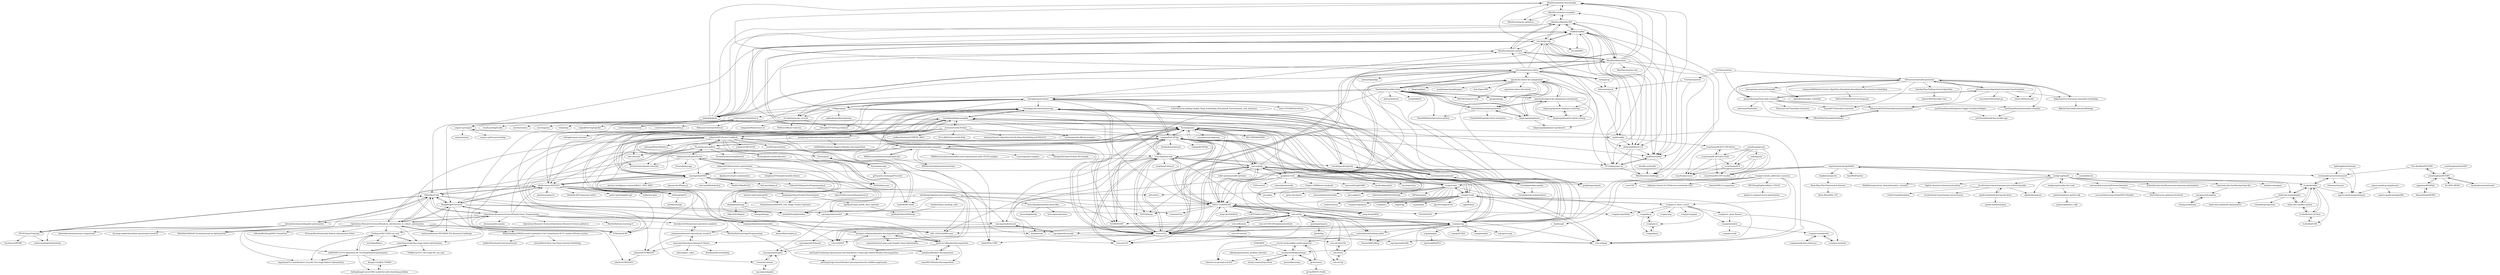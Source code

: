 digraph G {
"MiniZinc/minizinc-benchmarks" -> "geoffchu/chuffed"
"MiniZinc/minizinc-benchmarks" -> "MiniZinc/minizinc.github.io"
"MiniZinc/minizinc-benchmarks" -> "MiniZinc/minizinc-examples"
"MiniZinc/minizinc-benchmarks" -> "ehebrard/Mistral-2.0"
"Gurobi/modeling-examples" -> "Gurobi/gurobi-machinelearning"
"Gurobi/modeling-examples" -> "Gurobi/gurobi-logtools"
"Gurobi/modeling-examples" -> "Gurobi/gurobi-optimods"
"Gurobi/modeling-examples" -> "wurmen/Gurobi-Python"
"Gurobi/modeling-examples" -> "Gurobi/gurobipy-pandas"
"Gurobi/modeling-examples" -> "N-Wouda/ALNS" ["e"=1]
"Gurobi/modeling-examples" -> "Pyomo/pyomo"
"Gurobi/modeling-examples" -> "OlittleRer/Code"
"Gurobi/modeling-examples" -> "arvinxx/gurobi-official-examples"
"Gurobi/modeling-examples" -> "XiongPengNUS/rsome"
"Gurobi/modeling-examples" -> "khalil-research/PyEPO"
"Gurobi/modeling-examples" -> "IBMDecisionOptimization/docplex-examples"
"Gurobi/modeling-examples" -> "jckantor/ND-Pyomo-Cookbook"
"Gurobi/modeling-examples" -> "scipopt/PySCIPOpt"
"Gurobi/modeling-examples" -> "vidalt/HGS-CVRP" ["e"=1]
"cvxpy/cvxpy" -> "cvxgrp/cvxpylayers" ["e"=1]
"cvxpy/cvxpy" -> "cvxopt/cvxopt"
"cvxpy/cvxpy" -> "HIPS/autograd" ["e"=1]
"cvxpy/cvxpy" -> "cvxgrp/scs" ["e"=1]
"cvxpy/cvxpy" -> "osqp/osqp" ["e"=1]
"cvxpy/cvxpy" -> "pymc-devs/pymc" ["e"=1]
"cvxpy/cvxpy" -> "cvxgrp/cvxportfolio" ["e"=1]
"cvxpy/cvxpy" -> "Pyomo/pyomo"
"cvxpy/cvxpy" -> "coin-or/Ipopt" ["e"=1]
"cvxpy/cvxpy" -> "statsmodels/statsmodels" ["e"=1]
"cvxpy/cvxpy" -> "pyro-ppl/pyro" ["e"=1]
"cvxpy/cvxpy" -> "jax-ml/jax" ["e"=1]
"cvxpy/cvxpy" -> "robertmartin8/PyPortfolioOpt" ["e"=1]
"cvxpy/cvxpy" -> "coin-or/pulp"
"cvxpy/cvxpy" -> "embotech/ecos" ["e"=1]
"pengxiang-liu/benders-decomposition-in-power-system" -> "stefdeli/Data-driven-Adaptive-Benders-Decomposition"
"pengxiang-liu/benders-decomposition-in-power-system" -> "JadeLiu13/BendersDecomposition"
"apache/incubator-kie-optaplanner" -> "TimefoldAI/timefold-solver"
"apache/incubator-kie-optaplanner" -> "graphhopper/jsprit" ["e"=1]
"apache/incubator-kie-optaplanner" -> "apache/incubator-kie-optaplanner-quickstarts"
"apache/incubator-kie-optaplanner" -> "google/or-tools"
"apache/incubator-kie-optaplanner" -> "kiegroup/optaplanner"
"apache/incubator-kie-optaplanner" -> "apache/incubator-kie-drools" ["e"=1]
"apache/incubator-kie-optaplanner" -> "chocoteam/choco-solver"
"apache/incubator-kie-optaplanner" -> "kiegroup/jbpm" ["e"=1]
"apache/incubator-kie-optaplanner" -> "kiegroup/optaweb-vehicle-routing"
"apache/incubator-kie-optaplanner" -> "TimefoldAI/timefold-quickstarts"
"apache/incubator-kie-optaplanner" -> "VROOM-Project/vroom" ["e"=1]
"apache/incubator-kie-optaplanner" -> "graphhopper/graphhopper" ["e"=1]
"apache/incubator-kie-optaplanner" -> "optapy/optapy"
"apache/incubator-kie-optaplanner" -> "kiegroup/optaweb-employee-rostering"
"apache/incubator-kie-optaplanner" -> "mck-/Open-VRP" ["e"=1]
"NDresevic/timetable-generator" -> "edceliz/GeneticAlgorithmUniversityClassScheduler"
"NDresevic/timetable-generator" -> "Baksonator/evolutionary-timetable-scheduling"
"NDresevic/timetable-generator" -> "pranavkhurana/Time-table-scheduler"
"NDresevic/timetable-generator" -> "hayrapetyan-armine/Timetable"
"NDresevic/timetable-generator" -> "abhayshah0305/TimetableGenerationSystem"
"NDresevic/timetable-generator" -> "PROxZIMA/TimetableScheduler"
"NDresevic/timetable-generator" -> "nihal1294/timetable"
"NDresevic/timetable-generator" -> "rayjasson98/Hybrid-Genetic-Algorithm-Simulated-Annealing-for-Presentation-Scheduling"
"NDresevic/timetable-generator" -> "mtarek97/Timetable-Generator"
"NDresevic/timetable-generator" -> "justEhmadSaeed/timetable-scheduler"
"NDresevic/timetable-generator" -> "balcilar/TimeTabling-GeneticAlgorithm"
"NDresevic/timetable-generator" -> "akazuko/timetable_scheduler"
"MasashiSode/MOBO" -> "ppgaluzio/MOBOpt"
"lightingghost/chemopt" -> "aspuru-guzik-group/olympus"
"lightingghost/chemopt" -> "sustainable-processes/summit"
"CPMpy/cpmpy" -> "MiniZinc/minizinc-python"
"CPMpy/cpmpy" -> "or-tools/awesome_or-tools"
"CPMpy/cpmpy" -> "d-krupke/cpsat-primer"
"CPMpy/cpmpy" -> "corail-research/SeaPearl.jl"
"CPMpy/cpmpy" -> "scipopt/scip"
"CPMpy/cpmpy" -> "ERGO-Code/HiGHS"
"CPMpy/cpmpy" -> "khalil-research/PyEPO"
"CPMpy/cpmpy" -> "aiplan4eu/unified-planning" ["e"=1]
"CPMpy/cpmpy" -> "PyVRP/PyVRP" ["e"=1]
"CPMpy/cpmpy" -> "hakank/hakank"
"ERGO-Code/HiGHS" -> "coin-or/Cbc"
"ERGO-Code/HiGHS" -> "scipopt/scip"
"ERGO-Code/HiGHS" -> "scipopt/PySCIPOpt"
"ERGO-Code/HiGHS" -> "Pyomo/pyomo"
"ERGO-Code/HiGHS" -> "metab0t/PyOptInterface" ["e"=1]
"ERGO-Code/HiGHS" -> "coin-or/python-mip"
"ERGO-Code/HiGHS" -> "jump-dev/JuMP.jl" ["e"=1]
"ERGO-Code/HiGHS" -> "cvanaret/Uno" ["e"=1]
"ERGO-Code/HiGHS" -> "PyPSA/linopy" ["e"=1]
"ERGO-Code/HiGHS" -> "coin-or/Ipopt" ["e"=1]
"ERGO-Code/HiGHS" -> "jump-dev/HiGHS.jl" ["e"=1]
"ERGO-Code/HiGHS" -> "coin-or/Clp"
"ERGO-Code/HiGHS" -> "COPT-Public/cuPDLP-C" ["e"=1]
"ERGO-Code/HiGHS" -> "coin-or/pulp"
"ERGO-Code/HiGHS" -> "PyPSA/PyPSA" ["e"=1]
"wurmen/Gurobi-Python" -> "PO-LAB/Python-Gurobi-Pulp"
"wurmen/Gurobi-Python" -> "arvinxx/gurobi-official-examples"
"wurmen/Gurobi-Python" -> "Gurobi/modeling-examples"
"wurmen/Gurobi-Python" -> "wurmen/Genetic-Algorithm-for-Job-Shop-Scheduling-and-NSGA-II" ["e"=1]
"wurmen/Gurobi-Python" -> "sudhan-bhattarai/CVRPTW_MILP" ["e"=1]
"wurmen/Gurobi-Python" -> "JadeLiu13/BendersDecomposition"
"wurmen/Gurobi-Python" -> "wujianjack/optimizationmodels"
"wurmen/Gurobi-Python" -> "pengxiang-liu/benders-decomposition-in-power-system"
"jckantor/ESTM60203" -> "jckantor/CBE40455" ["e"=1]
"coin-or/Cbc" -> "coin-or/Clp"
"coin-or/Cbc" -> "ERGO-Code/HiGHS"
"coin-or/Cbc" -> "coin-or/python-mip"
"coin-or/Cbc" -> "coin-or/pulp"
"coin-or/Cbc" -> "scipopt/scip"
"coin-or/Cbc" -> "Pyomo/pyomo"
"coin-or/Cbc" -> "scipopt/PySCIPOpt"
"coin-or/Cbc" -> "coin-or/Ipopt" ["e"=1]
"coin-or/Cbc" -> "Gecode/gecode"
"coin-or/Cbc" -> "MiniZinc/libminizinc"
"coin-or/Cbc" -> "coin-or/CyLP"
"coin-or/Cbc" -> "chocoteam/choco-solver"
"coin-or/Cbc" -> "coin-or/CoinUtils"
"coin-or/Cbc" -> "vidalt/HGS-CVRP" ["e"=1]
"coin-or/Cbc" -> "coin-or/SHOT"
"cog-imperial/suspect" -> "Coramin/Coramin"
"coin-or/SHOT" -> "cog-imperial/suspect"
"Coramin/Coramin" -> "cog-imperial/suspect"
"Coramin/Coramin" -> "cog-imperial/galini"
"jckantor/ND-Pyomo-Cookbook" -> "Pyomo/pyomo-gallery"
"jckantor/ND-Pyomo-Cookbook" -> "Pyomo/pyomo"
"jckantor/ND-Pyomo-Cookbook" -> "mobook/MO-book"
"jckantor/ND-Pyomo-Cookbook" -> "jckantor/CBE30338" ["e"=1]
"jckantor/ND-Pyomo-Cookbook" -> "cog-imperial/OMLT"
"jckantor/ND-Pyomo-Cookbook" -> "IDAES/idaes-pse" ["e"=1]
"jckantor/ND-Pyomo-Cookbook" -> "jckantor/CBE40455" ["e"=1]
"jckantor/ND-Pyomo-Cookbook" -> "brentertainer/pyomo-tutorials"
"jckantor/ND-Pyomo-Cookbook" -> "jckantor/ESTM60203"
"jckantor/ND-Pyomo-Cookbook" -> "cog-imperial/romodel"
"jckantor/ND-Pyomo-Cookbook" -> "tum-ens/urbs" ["e"=1]
"jckantor/ND-Pyomo-Cookbook" -> "Gurobi/modeling-examples"
"jckantor/ND-Pyomo-Cookbook" -> "GenXProject/GenX.jl" ["e"=1]
"jckantor/ND-Pyomo-Cookbook" -> "Gurobi/gurobi-machinelearning"
"jckantor/ND-Pyomo-Cookbook" -> "lanl-ansi/PowerModels.jl" ["e"=1]
"coin-or/python-mip" -> "coin-or/Cbc"
"coin-or/python-mip" -> "ERGO-Code/HiGHS"
"coin-or/python-mip" -> "coin-or/CyLP"
"coin-or/python-mip" -> "coin-or/pulp"
"coin-or/python-mip" -> "scipopt/PySCIPOpt"
"coin-or/python-mip" -> "ANL-CEEESA/MIPLearn" ["e"=1]
"coin-or/python-mip" -> "Pyomo/pyomo"
"coin-or/python-mip" -> "Gurobi/gurobi-machinelearning"
"coin-or/python-mip" -> "mattmilten/mittelmann-plots"
"coin-or/python-mip" -> "ds4dm/ecole" ["e"=1]
"coin-or/python-mip" -> "scipopt/scip"
"coin-or/python-mip" -> "khalil-research/PyEPO"
"coin-or/python-mip" -> "atoptima/Coluna.jl" ["e"=1]
"coin-or/python-mip" -> "PyPSA/linopy" ["e"=1]
"coin-or/python-mip" -> "Gurobi/gurobi-logtools"
"coin-or/Clp" -> "coin-or/Cbc"
"coin-or/Clp" -> "coin-or/CoinUtils"
"coin-or/Clp" -> "scipopt/scip"
"coin-or/Clp" -> "coin-or/Osi"
"coin-or/Clp" -> "ERGO-Code/HiGHS"
"coin-or/Clp" -> "coin-or/Ipopt" ["e"=1]
"coin-or/Clp" -> "coin-or/CyLP"
"coin-or/Clp" -> "coin-or/SHOT"
"coin-or/Clp" -> "coin-or/Cgl"
"coin-or/Clp" -> "coin-or/COIN-OR-OptimizationSuite"
"coin-or/Clp" -> "coin-or/Bonmin"
"coin-or/Clp" -> "quantego/clp-java"
"coin-or/Clp" -> "mattmilten/mittelmann-plots"
"coin-or/Clp" -> "scipopt/PySCIPOpt"
"coin-or/Clp" -> "PyVRP/PyVRP" ["e"=1]
"wbpowell328/stochastic-optimization" -> "donghun2018/seqdecisionlib-release"
"wbpowell328/stochastic-optimization" -> "djanka2/stochastic-optimization"
"wbpowell328/stochastic-optimization" -> "cog-imperial/OMLT"
"wbpowell328/stochastic-optimization" -> "OptimizationExpert/Pyomo"
"wbpowell328/stochastic-optimization" -> "metab0t/PyOptInterface" ["e"=1]
"wbpowell328/stochastic-optimization" -> "ktafakkori/feloopy"
"cog-imperial/galini" -> "Coramin/Coramin"
"cog-imperial/galini" -> "cog-imperial/suspect"
"edceliz/GeneticAlgorithmUniversityClassScheduler" -> "NDresevic/timetable-generator"
"edceliz/GeneticAlgorithmUniversityClassScheduler" -> "pranavkhurana/Time-table-scheduler"
"edceliz/GeneticAlgorithmUniversityClassScheduler" -> "nihal1294/timetable"
"edceliz/GeneticAlgorithmUniversityClassScheduler" -> "Baksonator/evolutionary-timetable-scheduling"
"edceliz/GeneticAlgorithmUniversityClassScheduler" -> "abhayshah0305/TimetableGenerationSystem"
"edceliz/GeneticAlgorithmUniversityClassScheduler" -> "mcychan/GASchedule.py"
"Eric-Bradford/TS-EMO" -> "yunshengtian/DGEMO"
"Eric-Bradford/TS-EMO" -> "sustainable-processes/summit"
"Feeling-well/CCGRO-toy-case" -> "sometimesstudy/two-stage-robust-optimization"
"Feeling-well/CCGRO-toy-case" -> "a280558071/CCG-Algorithm-for-TwoStageRobustOptimization"
"Feeling-well/CCGRO-toy-case" -> "oyurdakul/klmuc"
"Feeling-well/CCGRO-toy-case" -> "Ang-Xuan/CCG-and-Benders-Case-for-Two-stage-Robust-Optimization"
"hakank/hakank" -> "MiniZinc/minizinc-benchmarks"
"hakank/hakank" -> "MiniZinc/libminizinc"
"hakank/hakank" -> "Gecode/gecode"
"hakank/hakank" -> "MiniZinc/minizinc-examples"
"hakank/hakank" -> "triska/clpz" ["e"=1]
"hakank/hakank" -> "CP-Unibo/sunny-cp"
"hakank/hakank" -> "LogtalkDotOrg/logtalk3" ["e"=1]
"hakank/hakank" -> "chuffed/chuffed"
"hakank/hakank" -> "trealla-prolog/trealla" ["e"=1]
"hakank/hakank" -> "MiniZinc/MiniZincIDE"
"hakank/hakank" -> "MiniZinc/minizinc-python"
"hakank/hakank" -> "geoffchu/chuffed"
"hakank/hakank" -> "mcsoto/cosmos"
"hakank/hakank" -> "ciao-lang/ciao" ["e"=1]
"hakank/hakank" -> "conjure-cp/conjure"
"tanmoyie/Operations-Research-Theory" -> "joaojunior/awesome-operational_research"
"tanmoyie/Operations-Research-Theory" -> "jckantor/ESTM60203"
"tanmoyie/Operations-Research-Theory" -> "lbiedma/shift-scheduling"
"tanmoyie/Operations-Research-Theory" -> "chkwon/jpor_codes" ["e"=1]
"csplib/csplib" -> "conjure-cp/conjure"
"csplib/csplib" -> "ehebrard/Mistral-2.0"
"csplib/csplib" -> "xcsp3team/XCSP3-CPP-Parser"
"kiegroup/optaweb-vehicle-routing" -> "apache/incubator-kie-optaplanner-quickstarts"
"kiegroup/optaweb-vehicle-routing" -> "kiegroup/optaweb-employee-rostering"
"Baksonator/evolutionary-timetable-scheduling" -> "NDresevic/timetable-generator"
"Baksonator/evolutionary-timetable-scheduling" -> "RbkGh/TimeTableGeneratorWebApp"
"ekhoda/optimization_problem_libraries" -> "shunji-umetani/tsp-solver"
"b-shields/auto-QChem" -> "b-shields/edbo"
"b-shields/auto-QChem" -> "doyle-lab-ucla/auto-qchem"
"b-shields/auto-QChem" -> "b-shields/EvML"
"HUST-Smart/Training" -> "liyunhaocn/MVIRP"
"HUST-Smart/Training" -> "OlittleRer/Code"
"HUST-Smart/Training" -> "wuhaoranzhiqi/Optimization"
"sustainable-processes/summit" -> "aspuru-guzik-group/olympus"
"sustainable-processes/summit" -> "b-shields/edbo"
"sustainable-processes/summit" -> "Chemios/chemios"
"balcilar/TimeTabling-GeneticAlgorithm" -> "ahmed-BH/TimeTable-Gen"
"aspuru-guzik-group/phoenics" -> "aspuru-guzik-group/gryffin"
"aspuru-guzik-group/phoenics" -> "aspuru-guzik-group/olympus"
"bwilder0/aaai_melding_code" -> "JayMan91/NeurIPSIntopt"
"coin-or/CoinUtils" -> "coin-or/Osi"
"coin-or/Osi" -> "coin-or/Cgl"
"coin-or/Osi" -> "coin-or/CoinUtils"
"coin-or/Cgl" -> "coin-or/Osi"
"coin-or/Couenne" -> "coin-or/Bonmin"
"cog-imperial/GPdoemd" -> "cog-imperial/suspect"
"chocoteam/choco-solver" -> "radsz/jacop"
"chocoteam/choco-solver" -> "MiniZinc/libminizinc"
"chocoteam/choco-solver" -> "chuffed/chuffed"
"chocoteam/choco-solver" -> "Gecode/gecode"
"chocoteam/choco-solver" -> "optimatika/ojAlgo" ["e"=1]
"chocoteam/choco-solver" -> "coin-or/Cbc"
"chocoteam/choco-solver" -> "scipopt/scip"
"chocoteam/choco-solver" -> "ehebrard/Mistral-2.0"
"chocoteam/choco-solver" -> "TimefoldAI/timefold-solver"
"chocoteam/choco-solver" -> "MiniZinc/minizinc-benchmarks"
"chocoteam/choco-solver" -> "apache/incubator-kie-optaplanner"
"chocoteam/choco-solver" -> "informarte/yuck"
"chocoteam/choco-solver" -> "or-tools/awesome_or-tools"
"chocoteam/choco-solver" -> "MiniZinc/minizinc-python"
"chocoteam/choco-solver" -> "csplib/csplib"
"ppgaluzio/MOBOpt" -> "MasashiSode/MOBO"
"ppgaluzio/MOBOpt" -> "yunshengtian/DGEMO"
"XiongPengNUS/rsome" -> "Operations-Research-Science/Ebook-An_introduction_to_robust_optimization"
"XiongPengNUS/rsome" -> "cog-imperial/romodel"
"XiongPengNUS/rsome" -> "Feeling-well/CCGRO-toy-case"
"XiongPengNUS/rsome" -> "khalil-research/PyEPO"
"XiongPengNUS/rsome" -> "OlittleRer/Code"
"XiongPengNUS/rsome" -> "metab0t/PyOptInterface" ["e"=1]
"XiongPengNUS/rsome" -> "sometimesstudy/two-stage-robust-optimization"
"XiongPengNUS/rsome" -> "meituan/Meituan-INFORMS-TSL-Research-Challenge"
"XiongPengNUS/rsome" -> "Operations-Research-Science/Ebook-Linear_Programming"
"mahdims/Benders-decomposition" -> "isaac0821/BendersDecomposition"
"mahdims/Benders-decomposition" -> "JadeLiu13/BendersDecomposition"
"mahdims/Benders-decomposition" -> "grzegorz-siekaniec/benders-decomposition-gurobi"
"apache/incubator-kie-optaplanner-quickstarts" -> "kiegroup/optaweb-vehicle-routing"
"apache/incubator-kie-optaplanner-quickstarts" -> "apache/incubator-kie-optaplanner"
"apache/incubator-kie-optaplanner-quickstarts" -> "kiegroup/optaplanner-quickstarts"
"apache/incubator-kie-optaplanner-quickstarts" -> "kiegroup/optaweb-employee-rostering"
"apache/incubator-kie-optaplanner-quickstarts" -> "TimefoldAI/timefold-quickstarts"
"apache/incubator-kie-optaplanner-quickstarts" -> "TimefoldAI/timefold-solver"
"paulgrigas/SmartPredictThenOptimize" -> "JayMan91/aaai_predit_then_optimize"
"paulgrigas/SmartPredictThenOptimize" -> "Elizabethxyhu/NeurIPS_Two_Stage_Predict-Optimize"
"Operations-Research-Science/Ebook-Linear_Programming" -> "Operations-Research-Science/Ebook-An_introduction_to_robust_optimization"
"Operations-Research-Science/Ebook-Linear_Programming" -> "OlittleRer/Code"
"Operations-Research-Science/Ebook-Linear_Programming" -> "zhouyanasd/or-pandas" ["e"=1]
"Operations-Research-Science/Ebook-Linear_Programming" -> "XiongPengNUS/rsome"
"Operations-Research-Science/Ebook-Linear_Programming" -> "N-Wouda/ALNS" ["e"=1]
"Operations-Research-Science/Ebook-Linear_Programming" -> "khalil-research/PyEPO"
"Operations-Research-Science/Ebook-Linear_Programming" -> "Gurobi/modeling-examples"
"Operations-Research-Science/Ebook-Linear_Programming" -> "Operations-Research-Science/Operations-Research-Science.github.io"
"Operations-Research-Science/Ebook-Linear_Programming" -> "WenYuZhi/EasyIntegerProgramming"
"Operations-Research-Science/Ebook-Linear_Programming" -> "joaojunior/awesome-operational_research"
"Operations-Research-Science/Ebook-Linear_Programming" -> "datawhalechina/undingable-optimization"
"Operations-Research-Science/Ebook-Linear_Programming" -> "wujianjack/optimizationmodels"
"Operations-Research-Science/Ebook-Linear_Programming" -> "WenYuZhi/team-learning-rl"
"Operations-Research-Science/Ebook-Linear_Programming" -> "Wang-Yanping1996/Secured-Constraints-Unit-Commitment-SCUC-model-of-Power-system"
"Operations-Research-Science/Ebook-Linear_Programming" -> "kevinkevin556/awesome-operations-analytics"
"yunshengtian/DGEMO" -> "Xi-L/PSL-MOBO" ["e"=1]
"yunshengtian/DGEMO" -> "facebookresearch/morbo"
"yunshengtian/DGEMO" -> "Eric-Bradford/TS-EMO"
"yunshengtian/DGEMO" -> "ppgaluzio/MOBOpt"
"yunshengtian/AutoOED" -> "yunshengtian/DGEMO"
"UniTime/unitime" -> "UniTime/cpsolver"
"UniTime/unitime" -> "NDresevic/timetable-generator"
"UniTime/unitime" -> "pranavkhurana/Time-table-scheduler"
"cog-imperial/romodel" -> "cog-imperial/suspect"
"cog-imperial/romodel" -> "cog-imperial/entmoot"
"coin-or/Bonmin" -> "coin-or/Couenne"
"coin-or/Bonmin" -> "coin-or/SHOT"
"mattmilten/mittelmann-plots" -> "thserra/MIPLIBing"
"mattmilten/mittelmann-plots" -> "recruit-tech/codable-model-optimizer"
"mattmilten/mittelmann-plots" -> "shaowei-cai-group/Local-ILP"
"rayjasson98/Hybrid-Genetic-Algorithm-Simulated-Annealing-for-Presentation-Scheduling" -> "Melvin95/Hybrid-IGA-SA-Knapsack"
"xcsp3team/pycsp3" -> "xcsp3team/ACE"
"xcsp3team/pycsp3" -> "xcsp3team/PyCSP3-models"
"xcsp3team/pycsp3" -> "xcsp3team/XCSP3-Java-Tools"
"xcsp3team/pycsp3" -> "crillab/pyxai"
"xcsp3team/pycsp3" -> "xcsp3team/cosoco"
"MiniZinc/libminizinc" -> "MiniZinc/MiniZincIDE"
"MiniZinc/libminizinc" -> "Gecode/gecode"
"MiniZinc/libminizinc" -> "chuffed/chuffed"
"MiniZinc/libminizinc" -> "MiniZinc/minizinc-python"
"MiniZinc/libminizinc" -> "hakank/hakank"
"MiniZinc/libminizinc" -> "chocoteam/choco-solver"
"MiniZinc/libminizinc" -> "MiniZinc/minizinc-examples"
"MiniZinc/libminizinc" -> "MiniZinc/minizinc-benchmarks"
"MiniZinc/libminizinc" -> "geoffchu/chuffed"
"MiniZinc/libminizinc" -> "coin-or/Cbc"
"MiniZinc/libminizinc" -> "scipopt/scip"
"MiniZinc/libminizinc" -> "ehebrard/Mistral-2.0"
"MiniZinc/libminizinc" -> "MiniZinc/minizinc-doc"
"MiniZinc/libminizinc" -> "MiniZinc/mzn-challenge"
"justEhmadSaeed/timetable-scheduler" -> "justEhmadSaeed/chat-mobile-app"
"Ryan-Rhys/The-Photoswitch-Dataset" -> "Ryan-Rhys/Mrk_335"
"samarthmistry/Large-scale-Supply-Chain-Optimization" -> "grzegorz-siekaniec/benders-decomposition-gurobi"
"Pyomo/pyomo-gallery" -> "jckantor/ND-Pyomo-Cookbook"
"Pyomo/pyomo-gallery" -> "Pyomo/pyomo"
"Pyomo/pyomo-gallery" -> "Pyomo/PyomoGettingStarted"
"Pyomo/pyomo-gallery" -> "OptimizationExpert/Pyomo"
"Pyomo/pyomo-gallery" -> "Pyomo/pyomo-model-libraries"
"Pyomo/pyomo-gallery" -> "brentertainer/pyomo-tutorials"
"Pyomo/pyomo-gallery" -> "coin-or/SHOT"
"Pyomo/pyomo-gallery" -> "Pyomo/pysp"
"Pyomo/pyomo-gallery" -> "tum-ens/urbs" ["e"=1]
"corail-research/SeaPearl.jl" -> "Wikunia/ConstraintSolver.jl" ["e"=1]
"corail-research/SeaPearl.jl" -> "corail-research/seahorse"
"corail-research/SeaPearl.jl" -> "corail-research/SeaPearlZoo.jl"
"MiniZinc/minizinc-python" -> "MiniZinc/MiniZincIDE"
"MiniZinc/minizinc-python" -> "MiniZinc/libminizinc"
"MiniZinc/minizinc-python" -> "chuffed/chuffed"
"MiniZinc/minizinc-python" -> "CP-Unibo/sunny-cp"
"doyle-lab-ucla/auto-qchem" -> "b-shields/edbo"
"doyle-lab-ucla/auto-qchem" -> "b-shields/auto-QChem"
"doyle-lab-ucla/auto-qchem" -> "doyle-lab-ucla/edboplus"
"b-shields/edbo" -> "b-shields/auto-QChem"
"b-shields/edbo" -> "doyle-lab-ucla/auto-qchem"
"b-shields/edbo" -> "b-shields/EvML"
"b-shields/edbo" -> "doyle-lab-ucla/edboplus"
"b-shields/edbo" -> "aspuru-guzik-group/olympus"
"b-shields/edbo" -> "sustainable-processes/summit"
"Wang-Yanping1996/Secured-Constraints-Unit-Commitment-SCUC-model-of-Power-system" -> "jesiss/Mixed-Heat-Gas-Power-System-Scheduling"
"Wang-Yanping1996/Secured-Constraints-Unit-Commitment-SCUC-model-of-Power-system" -> "badber/StochasticUnitCommitment"
"UniTime/cpsolver" -> "informarte/yuck"
"UniTime/cpsolver" -> "geoffchu/chuffed"
"b-shields/EvML" -> "b-shields/auto-QChem"
"CP-Unibo/sunny-cp" -> "MiniZinc/mzn-challenge"
"CP-Unibo/sunny-cp" -> "geoffchu/chuffed"
"snowberryfield/printemps" -> "recruit-tech/codable-model-optimizer"
"snowberryfield/printemps" -> "Jij-Inc/ommx"
"snowberryfield/printemps" -> "shunji-umetani/tsp-solver"
"snowberryfield/printemps" -> "shaowei-cai-group/Local-ILP"
"snowberryfield/printemps" -> "quesnel/baryonyx"
"MiniZinc/MiniZincIDE" -> "MiniZinc/libminizinc"
"MiniZinc/MiniZincIDE" -> "chuffed/chuffed"
"MiniZinc/MiniZincIDE" -> "MiniZinc/minizinc-python"
"MiniZinc/MiniZincIDE" -> "Gecode/gecode"
"MiniZinc/MiniZincIDE" -> "geoffchu/chuffed"
"MiniZinc/MiniZincIDE" -> "MiniZinc/minizinc-examples"
"hdavid16/DisjunctiveProgramming.jl" -> "hdavid16/InventoryManagement.jl"
"cog-imperial/entmoot" -> "cog-imperial/Limeade"
"cog-imperial/entmoot" -> "cog-imperial/GPdoemd"
"JayMan91/aaai_predit_then_optimize" -> "JayMan91/NeurIPSIntopt"
"google/or-tools" -> "Pyomo/pyomo"
"google/or-tools" -> "coin-or/pulp"
"google/or-tools" -> "apache/incubator-kie-optaplanner"
"google/or-tools" -> "graphhopper/jsprit" ["e"=1]
"google/or-tools" -> "cvxpy/cvxpy"
"google/or-tools" -> "ERGO-Code/HiGHS"
"google/or-tools" -> "Z3Prover/z3" ["e"=1]
"google/or-tools" -> "networkx/networkx" ["e"=1]
"google/or-tools" -> "jax-ml/jax" ["e"=1]
"google/or-tools" -> "Project-OSRM/osrm-backend" ["e"=1]
"google/or-tools" -> "microsoft/LightGBM" ["e"=1]
"google/or-tools" -> "coin-or/Cbc"
"google/or-tools" -> "facebook/prophet" ["e"=1]
"google/or-tools" -> "scipopt/PySCIPOpt"
"google/or-tools" -> "ray-project/ray" ["e"=1]
"khalil-research/PyEPO" -> "metab0t/PyOptInterface" ["e"=1]
"khalil-research/PyEPO" -> "XiongPengNUS/rsome"
"khalil-research/PyEPO" -> "paulgrigas/SmartPredictThenOptimize"
"khalil-research/PyEPO" -> "Operations-Research-Science/Ebook-An_introduction_to_robust_optimization"
"khalil-research/PyEPO" -> "hubbs5/or-gym" ["e"=1]
"khalil-research/PyEPO" -> "PyVRP/PyVRP" ["e"=1]
"khalil-research/PyEPO" -> "ANL-CEEESA/MIPLearn" ["e"=1]
"khalil-research/PyEPO" -> "cog-imperial/OMLT"
"khalil-research/PyEPO" -> "pnnl/neuromancer" ["e"=1]
"khalil-research/PyEPO" -> "hwiberg/OptiCL"
"khalil-research/PyEPO" -> "Gurobi/gurobi-machinelearning"
"khalil-research/PyEPO" -> "Thinklab-SJTU/awesome-ml4co" ["e"=1]
"khalil-research/PyEPO" -> "power-grid-lib/pglib-opf" ["e"=1]
"khalil-research/PyEPO" -> "OlittleRer/Code"
"khalil-research/PyEPO" -> "ai4co/rl4co" ["e"=1]
"Gurobi/gurobi-logtools" -> "Gurobi/gurobi-machinelearning"
"Gurobi/gurobi-logtools" -> "Gurobi/gurobi-modelanalyzer"
"Gurobi/gurobi-logtools" -> "Gurobi/gurobi-optimods"
"coin-or/pulp" -> "Pyomo/pyomo"
"coin-or/pulp" -> "coin-or/Cbc"
"coin-or/pulp" -> "coin-or/python-mip"
"coin-or/pulp" -> "scipopt/PySCIPOpt"
"coin-or/pulp" -> "ERGO-Code/HiGHS"
"coin-or/pulp" -> "google/or-tools"
"coin-or/pulp" -> "cvxopt/cvxopt"
"coin-or/pulp" -> "cvxpy/cvxpy"
"coin-or/pulp" -> "jump-dev/JuMP.jl" ["e"=1]
"coin-or/pulp" -> "coin-or/Ipopt" ["e"=1]
"coin-or/pulp" -> "Gurobi/modeling-examples"
"coin-or/pulp" -> "scipopt/scip"
"coin-or/pulp" -> "scikit-optimize/scikit-optimize" ["e"=1]
"coin-or/pulp" -> "coin-or/CyLP"
"coin-or/pulp" -> "PyPSA/linopy" ["e"=1]
"grzegorz-siekaniec/benders-decomposition-gurobi" -> "JadeLiu13/BendersDecomposition"
"grzegorz-siekaniec/benders-decomposition-gurobi" -> "mahdims/Benders-decomposition"
"grzegorz-siekaniec/benders-decomposition-gurobi" -> "samarthmistry/Large-scale-Supply-Chain-Optimization"
"cog-imperial/OMLT" -> "Gurobi/gurobi-machinelearning"
"cog-imperial/OMLT" -> "process-intelligence-research/ReLU_ANN_MILP"
"cog-imperial/OMLT" -> "cog-imperial/romodel"
"cog-imperial/OMLT" -> "IDAES/idaes-pse" ["e"=1]
"cog-imperial/OMLT" -> "cog-imperial/entmoot"
"cog-imperial/OMLT" -> "hwiberg/OptiCL"
"cog-imperial/OMLT" -> "plasmo-dev/Plasmo.jl" ["e"=1]
"cog-imperial/OMLT" -> "Coramin/Coramin"
"cog-imperial/OMLT" -> "lanl-ansi/MathOptAI.jl" ["e"=1]
"cog-imperial/OMLT" -> "khalil-research/PyEPO"
"cog-imperial/OMLT" -> "jckantor/ND-Pyomo-Cookbook"
"cog-imperial/OMLT" -> "MadNLP/MadNLP.jl" ["e"=1]
"cog-imperial/OMLT" -> "lanl-ansi/Alpine.jl" ["e"=1]
"cog-imperial/OMLT" -> "metab0t/PyOptInterface" ["e"=1]
"cog-imperial/OMLT" -> "hdavid16/DisjunctiveProgramming.jl"
"or-tools/awesome_or-tools" -> "d-krupke/cpsat-primer"
"or-tools/awesome_or-tools" -> "d-krupke/CP-SAT-Log-Analyzer"
"or-tools/awesome_or-tools" -> "MrBenGriffin/or-tools-fun"
"or-tools/awesome_or-tools" -> "xiangchen96/awesome-or"
"or-tools/awesome_or-tools" -> "chuffed/chuffed"
"abhayshah0305/TimetableGenerationSystem" -> "PROxZIMA/TimetableScheduler"
"MiniZinc/minizinc-examples" -> "MiniZinc/minizinc.github.io"
"MiniZinc/minizinc-examples" -> "MiniZinc/minizinc-benchmarks"
"MiniZinc/minizinc-examples" -> "MiniZinc/MiniZincIDE"
"scipopt/scip" -> "scipopt/PySCIPOpt"
"scipopt/scip" -> "ERGO-Code/HiGHS"
"scipopt/scip" -> "coin-or/Cbc"
"scipopt/scip" -> "scipopt/soplex"
"scipopt/scip" -> "scipopt/papilo"
"scipopt/scip" -> "ds4dm/ecole" ["e"=1]
"scipopt/scip" -> "scipopt/russcip" ["e"=1]
"scipopt/scip" -> "mattmilten/mittelmann-plots"
"scipopt/scip" -> "Gurobi/gurobi-machinelearning"
"scipopt/scip" -> "coin-or/Clp"
"scipopt/scip" -> "snowberryfield/printemps"
"scipopt/scip" -> "scipopt/SCIP.jl" ["e"=1]
"scipopt/scip" -> "ANL-CEEESA/MIPLearn" ["e"=1]
"scipopt/scip" -> "coin-or/SHOT"
"scipopt/scip" -> "thserra/MIPLIBing"
"scipopt/papilo" -> "lgottwald/PaPILO"
"Pyomo/mpi-sppy" -> "Pyomo/pysp"
"Pyomo/mpi-sppy" -> "grid-parity-exchange/Prescient" ["e"=1]
"OlittleRer/Code" -> "HUST-Smart/Training"
"OlittleRer/Code" -> "Operations-Research-Science/Ebook-An_introduction_to_robust_optimization"
"OlittleRer/Code" -> "OlittleRer/OlittleR-Tutorial-Journal-on-Optimization"
"OlittleRer/Code" -> "Operations-Research-Science/Ebook-Linear_Programming"
"OlittleRer/Code" -> "XiongPengNUS/rsome"
"OlittleRer/Code" -> "datawhalechina/undingable-optimization"
"OlittleRer/Code" -> "wujianjack/optimizationmodels"
"OlittleRer/Code" -> "khalil-research/PyEPO"
"OlittleRer/Code" -> "ANL-CEEESA/MIPLearn" ["e"=1]
"leojklarner/gauche" -> "Ryan-Rhys/The-Photoswitch-Dataset"
"coin-or/CyLP" -> "coin-or/python-mip"
"novonordisk-research/ProcessOptimizer" -> "novonordisk-research/OptiHPLCHandler"
"novonordisk-research/ProcessOptimizer" -> "BoostV/process-optimizer-frontend"
"linfengYang/A-novel-DRO-model-for-self-scheduling-problem" -> "Xiangyi-Fan/IJOC-TSDRO"
"PKUFlyingPig/Standford_CVX101" -> "daniel-m-campos/convex-optimization"
"cvxgrp/cvx_short_course" -> "cvxgrp/cov_pred_finance"
"cvxgrp/cvx_short_course" -> "cvxgrp/cvxportfolio" ["e"=1]
"cvxgrp/cvx_short_course" -> "cvxgrp/simulator"
"cvxgrp/cvx_short_course" -> "cvxgrp/ncvx"
"cvxgrp/cvx_short_course" -> "cvxopt/cvxopt"
"cvxgrp/cvx_short_course" -> "cvxgrp/dccp"
"cvxgrp/cvx_short_course" -> "cvxgrp/cvxpygen" ["e"=1]
"cvxgrp/cvx_short_course" -> "cvxgrp/cocp" ["e"=1]
"cvxgrp/ncvx" -> "cvxgrp/dmcp"
"cvxgrp/ncvx" -> "cvxgrp/dccp"
"isaac0821/BendersDecomposition" -> "mahdims/Benders-decomposition"
"basf/mopti" -> "cog-imperial/SnAKe"
"geoffchu/chuffed" -> "CP-Unibo/sunny-cp"
"mitchopt/Combining-Optimization-and-Simulation-Using-Logic-Based-Benders-Decomposition" -> "mitchopt/Logic-based-Benders-decomposition-for-wildfire-suppression"
"xcsp3team/ACE" -> "xcsp3team/cosoco"
"xcsp3team/ACE" -> "xcsp3team/PyCSP3-models"
"LPMP/BDD" -> "snowberryfield/printemps"
"JadeLiu13/BendersDecomposition" -> "mahdims/Benders-decomposition"
"JadeLiu13/BendersDecomposition" -> "grzegorz-siekaniec/benders-decomposition-gurobi"
"JadeLiu13/BendersDecomposition" -> "isaac0821/BendersDecomposition"
"JadeLiu13/BendersDecomposition" -> "mitchopt/Combining-Optimization-and-Simulation-Using-Logic-Based-Benders-Decomposition"
"justEhmadSaeed/Dropdown-Toggle-Checkbox-Widgets" -> "justEhmadSaeed/chat-mobile-app"
"Pyomo/pysp" -> "Pyomo/mpi-sppy"
"martius-lab/CombOptNet" -> "Elizabethxyhu/NeurIPS_Two_Stage_Predict-Optimize"
"kevinkevin556/awesome-operations-analytics" -> "joaojunior/awesome-operational_research"
"IBMDecisionOptimization/docplex-examples" -> "IBMDecisionOptimization/docplex-doc"
"IBMDecisionOptimization/docplex-examples" -> "scipopt/PySCIPOpt"
"IBMDecisionOptimization/docplex-examples" -> "IBMDecisionOptimization/tutorials"
"IBMDecisionOptimization/docplex-examples" -> "Gurobi/modeling-examples"
"IBMDecisionOptimization/docplex-examples" -> "IBMDecisionOptimization/Decision-Optimization-with-CPLEX-samples"
"IBMDecisionOptimization/docplex-examples" -> "cswaroop/cplex-samples"
"IBMDecisionOptimization/docplex-examples" -> "N-Wouda/ALNS" ["e"=1]
"IBMDecisionOptimization/docplex-examples" -> "XiongPengNUS/rsome"
"IBMDecisionOptimization/docplex-examples" -> "coin-or/python-mip"
"IBMDecisionOptimization/docplex-examples" -> "vidalt/HGS-CVRP" ["e"=1]
"IBMDecisionOptimization/docplex-examples" -> "ZhengLi95/Cplex-Python-API-Sample"
"IBMDecisionOptimization/docplex-examples" -> "Pyomo/pyomo"
"IBMDecisionOptimization/docplex-examples" -> "samarthmistry/Large-scale-Supply-Chain-Optimization"
"IBMDecisionOptimization/docplex-examples" -> "OlittleRer/Code"
"mobook/MO-book" -> "jckantor/ND-Pyomo-Cookbook"
"Operations-Research-Science/Ebook-An_introduction_to_robust_optimization" -> "XiongPengNUS/rsome"
"Operations-Research-Science/Ebook-An_introduction_to_robust_optimization" -> "Operations-Research-Science/Ebook-Linear_Programming"
"Operations-Research-Science/Ebook-An_introduction_to_robust_optimization" -> "OlittleRer/Code"
"Operations-Research-Science/Ebook-An_introduction_to_robust_optimization" -> "meituan/Meituan-INFORMS-TSL-Research-Challenge"
"Operations-Research-Science/Ebook-An_introduction_to_robust_optimization" -> "khalil-research/PyEPO"
"Operations-Research-Science/Ebook-An_introduction_to_robust_optimization" -> "Feeling-well/CCGRO-toy-case"
"Operations-Research-Science/Ebook-An_introduction_to_robust_optimization" -> "a280558071/CCG-Algorithm-for-TwoStageRobustOptimization"
"Operations-Research-Science/Ebook-An_introduction_to_robust_optimization" -> "sometimesstudy/two-stage-robust-optimization"
"Operations-Research-Science/Ebook-An_introduction_to_robust_optimization" -> "WenYuZhi/EasyIntegerProgramming"
"Operations-Research-Science/Ebook-An_introduction_to_robust_optimization" -> "OlittleRer/OlittleR-Tutorial-Journal-on-Optimization"
"Operations-Research-Science/Ebook-An_introduction_to_robust_optimization" -> "GithubofRuZhang/DRO-Translation"
"Operations-Research-Science/Ebook-An_introduction_to_robust_optimization" -> "Ang-Xuan/CCG-and-Benders-Case-for-Two-stage-Robust-Optimization"
"Operations-Research-Science/Ebook-An_introduction_to_robust_optimization" -> "N-Wouda/ALNS" ["e"=1]
"Operations-Research-Science/Ebook-An_introduction_to_robust_optimization" -> "Prinway/Distributionally-Robust-Optimization-Notes" ["e"=1]
"Operations-Research-Science/Ebook-An_introduction_to_robust_optimization" -> "Wang-Yanping1996/Secured-Constraints-Unit-Commitment-SCUC-model-of-Power-system"
"Gurobi/gurobi-machinelearning" -> "Gurobi/gurobi-optimods"
"Gurobi/gurobi-machinelearning" -> "Gurobi/gurobipy-pandas"
"Gurobi/gurobi-machinelearning" -> "Gurobi/gurobi-logtools"
"Gurobi/gurobi-machinelearning" -> "cog-imperial/OMLT"
"Gurobi/gurobi-machinelearning" -> "Gurobi/modeling-examples"
"Gurobi/gurobi-machinelearning" -> "hwiberg/OptiCL"
"Gurobi/gurobi-machinelearning" -> "scipopt/scip"
"PROxZIMA/TimetableScheduler" -> "abhayshah0305/TimetableGenerationSystem"
"WenYuZhi/EasyIntegerProgramming" -> "mitchopt/Logic-based-Benders-decomposition-for-wildfire-suppression"
"bruscalia/optimization-demo-files" -> "bruscalia/jobshop"
"bruscalia/optimization-demo-files" -> "bruscalia/collocation"
"Gecode/gecode" -> "chuffed/chuffed"
"Gecode/gecode" -> "MiniZinc/libminizinc"
"Gecode/gecode" -> "MiniZinc/MiniZincIDE"
"Gecode/gecode" -> "Gecode/MPG"
"Gecode/gecode" -> "geoffchu/chuffed"
"Gecode/gecode" -> "MiniZinc/minizinc-python"
"Gecode/gecode" -> "csplib/csplib"
"Gecode/gecode" -> "hakank/hakank"
"Gecode/gecode" -> "conjure-cp/conjure"
"Gecode/gecode" -> "CP-Unibo/sunny-cp"
"Gecode/gecode" -> "ehebrard/Mistral-2.0"
"Gecode/gecode" -> "MiniZinc/minizinc-benchmarks"
"Gecode/gecode" -> "scipopt/scip"
"Gecode/gecode" -> "coin-or/Cbc"
"hwiberg/OptiCL" -> "bstellato/mlopt" ["e"=1]
"hwiberg/OptiCL" -> "Gurobi/gurobi-machinelearning"
"recruit-tech/codable-model-optimizer" -> "Jij-Inc/ommx"
"recruit-tech/codable-model-optimizer" -> "snowberryfield/printemps"
"recruit-tech/codable-model-optimizer" -> "shaowei-cai-group/Local-ILP"
"datawhalechina/undingable-optimization" -> "HUST-Smart/Training"
"datawhalechina/undingable-optimization" -> "wuhaoranzhiqi/Optimization"
"datawhalechina/undingable-optimization" -> "OlittleRer/Code"
"datawhalechina/undingable-optimization" -> "datawhalechina/awesome-compression" ["e"=1]
"datawhalechina/undingable-optimization" -> "liu-yang-maker/datawhale-operational-research"
"shackle-rs/shackle" -> "MiniZinc/mzn-challenge"
"IBMDecisionOptimization/docplex-doc" -> "IBMDecisionOptimization/docplex-examples"
"IBMDecisionOptimization/docplex-doc" -> "IBMDecisionOptimization/tutorials"
"palantir/palantir-python-sdk" -> "palantir/palantir-r-sdk"
"shunji-umetani/tsp-solver" -> "snowberryfield/printemps"
"Pyomo/pyomo" -> "coin-or/pulp"
"Pyomo/pyomo" -> "Pyomo/pyomo-gallery"
"Pyomo/pyomo" -> "jckantor/ND-Pyomo-Cookbook"
"Pyomo/pyomo" -> "coin-or/Cbc"
"Pyomo/pyomo" -> "ERGO-Code/HiGHS"
"Pyomo/pyomo" -> "scipopt/PySCIPOpt"
"Pyomo/pyomo" -> "coin-or/Ipopt" ["e"=1]
"Pyomo/pyomo" -> "jump-dev/JuMP.jl" ["e"=1]
"Pyomo/pyomo" -> "BYU-PRISM/GEKKO" ["e"=1]
"Pyomo/pyomo" -> "IDAES/idaes-pse" ["e"=1]
"Pyomo/pyomo" -> "PyPSA/PyPSA" ["e"=1]
"Pyomo/pyomo" -> "coin-or/python-mip"
"Pyomo/pyomo" -> "google/or-tools"
"Pyomo/pyomo" -> "anyoptimization/pymoo" ["e"=1]
"Pyomo/pyomo" -> "Gurobi/modeling-examples"
"cvxgrp/cvxbook_additional_exercises" -> "PKUFlyingPig/Standford_CVX101"
"cvxgrp/cvxbook_additional_exercises" -> "cvxgrp/cvx_short_course"
"cvxgrp/cvxbook_additional_exercises" -> "vbartle/VMLS-Companions" ["e"=1]
"cvxgrp/cvxbook_additional_exercises" -> "cvxr/CVX" ["e"=1]
"cvxgrp/cvxbook_additional_exercises" -> "Optimal-Control-16-745/lecture-notebooks-2023" ["e"=1]
"cvxgrp/cvxbook_additional_exercises" -> "cvxpy/cvxpy"
"cvxgrp/cvxbook_additional_exercises" -> "coin-or/Ipopt" ["e"=1]
"experimental-design/bofire" -> "cog-imperial/Limeade"
"experimental-design/bofire" -> "emdgroup/baybe"
"experimental-design/bofire" -> "basf/mopti"
"experimental-design/bofire" -> "cog-imperial/entmoot"
"experimental-design/bofire" -> "leojklarner/gauche"
"experimental-design/bofire" -> "cog-imperial/OMLT"
"experimental-design/bofire" -> "basf/MolPipeline" ["e"=1]
"experimental-design/bofire" -> "sustainable-processes/summit"
"experimental-design/bofire" -> "yucenli/bnn-bo"
"scipopt/PySCIPOpt" -> "scipopt/scip"
"scipopt/PySCIPOpt" -> "ds4dm/ecole" ["e"=1]
"scipopt/PySCIPOpt" -> "ERGO-Code/HiGHS"
"scipopt/PySCIPOpt" -> "Pyomo/pyomo"
"scipopt/PySCIPOpt" -> "coin-or/Cbc"
"scipopt/PySCIPOpt" -> "ds4dm/learn2branch" ["e"=1]
"scipopt/PySCIPOpt" -> "coin-or/python-mip"
"scipopt/PySCIPOpt" -> "coin-or/pulp"
"scipopt/PySCIPOpt" -> "IBMDecisionOptimization/docplex-examples"
"scipopt/PySCIPOpt" -> "cvxopt/cvxopt"
"scipopt/PySCIPOpt" -> "khalil-research/PyEPO"
"scipopt/PySCIPOpt" -> "scipopt/JSCIPOpt"
"scipopt/PySCIPOpt" -> "coin-or/CyLP"
"scipopt/PySCIPOpt" -> "d-krupke/cpsat-primer"
"scipopt/PySCIPOpt" -> "N-Wouda/ALNS" ["e"=1]
"OptimizationExpert/Pyomo" -> "ktafakkori/feloopy"
"OptimizationExpert/Pyomo" -> "cog-imperial/OMLT"
"OptimizationExpert/Pyomo" -> "Pyomo/pyomo-gallery"
"OptimizationExpert/Pyomo" -> "wbpowell328/stochastic-optimization"
"OptimizationExpert/Pyomo" -> "mobook/MO-book"
"OptimizationExpert/Pyomo" -> "jckantor/ND-Pyomo-Cookbook"
"OptimizationExpert/Pyomo" -> "Gurobi/gurobi-machinelearning"
"OptimizationExpert/Pyomo" -> "brentertainer/pyomo-tutorials"
"OptimizationExpert/Pyomo" -> "cog-imperial/romodel"
"OptimizationExpert/Pyomo" -> "bruscalia/tsp-app"
"d-krupke/cpsat-primer" -> "or-tools/awesome_or-tools"
"d-krupke/cpsat-primer" -> "d-krupke/CP-SAT-Log-Analyzer"
"d-krupke/cpsat-primer" -> "d-krupke/cpsat-autotune"
"d-krupke/cpsat-primer" -> "ERGO-Code/HiGHS"
"d-krupke/cpsat-primer" -> "CPMpy/cpmpy"
"d-krupke/cpsat-primer" -> "scipopt/PySCIPOpt"
"d-krupke/cpsat-primer" -> "PyVRP/PyVRP" ["e"=1]
"d-krupke/cpsat-primer" -> "scipopt/scip"
"d-krupke/cpsat-primer" -> "ai-for-decision-making-tue/Job_Shop_Scheduling_Benchmark_Environments_and_Instances" ["e"=1]
"d-krupke/cpsat-primer" -> "MiniZinc/minizinc-python"
"d-krupke/cpsat-primer" -> "inria-UFF/VRPSolverEasy" ["e"=1]
"d-krupke/cpsat-primer" -> "coin-or/Cbc"
"d-krupke/cpsat-primer" -> "Gurobi/gurobi-machinelearning"
"d-krupke/cpsat-primer" -> "N-Wouda/ALNS" ["e"=1]
"d-krupke/cpsat-primer" -> "ai4co/rl4co" ["e"=1]
"ktafakkori/feloopy" -> "feloopy/feloopy"
"ktafakkori/feloopy" -> "PyPSA/linopy" ["e"=1]
"ktafakkori/feloopy" -> "chkwon/PyHygese" ["e"=1]
"crillab/pyxai" -> "xcsp3team/PyCSP3-models"
"crillab/pyxai" -> "xcsp3team/ACE"
"crillab/pyxai" -> "xcsp3team/cosoco"
"a280558071/CCG-Algorithm-for-TwoStageRobustOptimization" -> "Ang-Xuan/CCG-and-Benders-Case-for-Two-stage-Robust-Optimization"
"a280558071/CCG-Algorithm-for-TwoStageRobustOptimization" -> "Xiangyi-Fan/IJOC-TSDRO"
"a280558071/CCG-Algorithm-for-TwoStageRobustOptimization" -> "linfengYang/A-novel-DRO-model-for-self-scheduling-problem"
"a280558071/CCG-Algorithm-for-TwoStageRobustOptimization" -> "sometimesstudy/two-stage-robust-optimization"
"a280558071/CCG-Algorithm-for-TwoStageRobustOptimization" -> "Feeling-well/CCGRO-toy-case"
"Xiangyi-Fan/IJOC-TSDRO" -> "linfengYang/A-novel-DRO-model-for-self-scheduling-problem"
"cvxgrp/dccp" -> "cvxgrp/dmcp"
"cvxgrp/dccp" -> "cvxgrp/ncvx"
"conjure-cp/conjure" -> "conjure-cp/EssenceCatalog"
"conjure-cp/conjure" -> "minion/minion"
"conjure-cp/conjure" -> "csplib/csplib"
"xcsp3team/XCSP3-CPP-Parser" -> "xcsp3team/cosoco"
"xcsp3team/XCSP3-CPP-Parser" -> "xcsp3team/XCSP3-Java-Tools"
"xcsp3team/XCSP3-CPP-Parser" -> "xcsp3team/PyCSP3-models"
"Gurobi/gurobipy-pandas" -> "Gurobi/gurobi-machinelearning"
"Gurobi/gurobipy-pandas" -> "Gurobi/gurobi-optimods"
"Gurobi/gurobipy-pandas" -> "Gurobi/gurobi-modelanalyzer"
"sparks-baird/self-driving-lab-demo" -> "sparks-baird/xtal2png"
"sparks-baird/self-driving-lab-demo" -> "AccelerationConsortium/awesome-self-driving-labs"
"facebookresearch/morbo" -> "yunshengtian/DGEMO"
"Gurobi/gurobi-optimods" -> "Gurobi/gurobi-machinelearning"
"Gurobi/gurobi-optimods" -> "Gurobi/gurobipy-pandas"
"Gurobi/gurobi-optimods" -> "Gurobi/gurobi-logtools"
"doyle-lab-ucla/edboplus" -> "doyle-lab-ucla/bandit-optimization"
"doyle-lab-ucla/edboplus" -> "schwallergroup/chaos"
"doyle-lab-ucla/edboplus" -> "b-shields/edbo"
"doyle-lab-ucla/edboplus" -> "doyle-lab-ucla/auto-qchem"
"Ang-Xuan/CCG-and-Benders-Case-for-Two-stage-Robust-Optimization" -> "a280558071/CCG-Algorithm-for-TwoStageRobustOptimization"
"mitchopt/Logic-based-Benders-decomposition-for-wildfire-suppression" -> "mitchopt/Combining-Optimization-and-Simulation-Using-Logic-Based-Benders-Decomposition"
"quantego/clp-java" -> "gthole/lpp"
"TimefoldAI/timefold-solver" -> "TimefoldAI/timefold-quickstarts"
"TimefoldAI/timefold-solver" -> "apache/incubator-kie-optaplanner"
"TimefoldAI/timefold-solver" -> "kiegroup/optaplanner"
"TimefoldAI/timefold-solver" -> "optapy/optapy"
"TimefoldAI/timefold-solver" -> "PyVRP/PyVRP" ["e"=1]
"TimefoldAI/timefold-solver" -> "apache/incubator-kie-optaplanner-quickstarts"
"TimefoldAI/timefold-solver" -> "chocoteam/choco-solver"
"TimefoldAI/timefold-solver" -> "graphhopper/jsprit" ["e"=1]
"TimefoldAI/timefold-solver" -> "VROOM-Project/vroom" ["e"=1]
"TimefoldAI/timefold-solver" -> "jobrunr/jobrunr" ["e"=1]
"TimefoldAI/timefold-solver" -> "ERGO-Code/HiGHS"
"TimefoldAI/timefold-solver" -> "d-krupke/cpsat-primer"
"TimefoldAI/timefold-solver" -> "N-Wouda/ALNS" ["e"=1]
"TimefoldAI/timefold-solver" -> "yorak/VeRyPy" ["e"=1]
"TimefoldAI/timefold-solver" -> "TimefoldAI/timefold-solver-python"
"TimefoldAI/timefold-quickstarts" -> "TimefoldAI/timefold-solver"
"TimefoldAI/timefold-quickstarts" -> "kiegroup/optaplanner"
"TimefoldAI/timefold-quickstarts" -> "apache/incubator-kie-optaplanner-quickstarts"
"TimefoldAI/timefold-quickstarts" -> "TimefoldAI/timefold-solver-python"
"TimefoldAI/timefold-quickstarts" -> "TimefoldAI/timefold-solver-enterprise"
"kiegroup/optaplanner" -> "TimefoldAI/timefold-solver"
"kiegroup/optaplanner" -> "kiegroup/optaplanner-quickstarts"
"kiegroup/optaplanner" -> "TimefoldAI/timefold-quickstarts"
"kiegroup/optaplanner" -> "apache/incubator-kie-optaplanner"
"cvxgrp/cvxmarkowitz" -> "cvxgrp/markowitz-reference"
"cvxgrp/cvxmarkowitz" -> "cvxgrp/cvxstatarb"
"cvxgrp/markowitz-reference" -> "cvxgrp/cvxmarkowitz"
"AccelerationConsortium/awesome-self-driving-labs" -> "sparks-baird/self-driving-lab-demo"
"AccelerationConsortium/awesome-self-driving-labs" -> "AccelerationConsortium/ac-microcourses"
"AccelerationConsortium/awesome-self-driving-labs" -> "sgbaird/honegumi" ["e"=1]
"AccelerationConsortium/awesome-self-driving-labs" -> "CederGroupHub/alabos"
"emdgroup/foundry-dev-tools" -> "emdgroup/baybe"
"emdgroup/foundry-dev-tools" -> "palantir/palantir-python-sdk"
"chiang-yuan/llamp" -> "jan-janssen/LangSim"
"cvxgrp/cov_pred_finance" -> "cvxgrp/cvxstatarb"
"cvxgrp/cov_pred_finance" -> "cvxgrp/simulator"
"sometimesstudy/two-stage-robust-optimization" -> "TsMikeLiu/CCG_two-stage-RO_toy-case"
"sometimesstudy/two-stage-robust-optimization" -> "a280558071/CCG-Algorithm-for-TwoStageRobustOptimization"
"sometimesstudy/two-stage-robust-optimization" -> "Feeling-well/CCGRO-toy-case"
"radsz/jacop" -> "chocoteam/choco-solver"
"radsz/jacop" -> "MiniZinc/minizinc-benchmarks"
"radsz/jacop" -> "informarte/yuck"
"informarte/yuck" -> "MiniZinc/mzn-challenge"
"cvxgrp/simulator" -> "cvxgrp/cvxrisk"
"cvxgrp/simulator" -> "cvxgrp/cvxmarkowitz"
"chuffed/chuffed" -> "geoffchu/chuffed"
"chuffed/chuffed" -> "MiniZinc/MiniZincIDE"
"chuffed/chuffed" -> "Gecode/gecode"
"chuffed/chuffed" -> "MiniZinc/libminizinc"
"chuffed/chuffed" -> "CP-Unibo/sunny-cp"
"chuffed/chuffed" -> "ehebrard/Mistral-2.0"
"chuffed/chuffed" -> "MiniZinc/mzn-challenge"
"chuffed/chuffed" -> "Gecode/MPG"
"corail-research/seahorse" -> "corail-research/SeaPearl.jl"
"xcsp3team/XCSP3-Java-Tools" -> "xcsp3team/PyCSP3-models"
"xcsp3team/XCSP3-Java-Tools" -> "xcsp3team/XCSP3-CPP-Parser"
"xcsp3team/XCSP3-Java-Tools" -> "xcsp3team/ACE"
"xcsp3team/XCSP3-Java-Tools" -> "xcsp3team/cosoco"
"cvxgrp/dmcp" -> "cvxgrp/ncvx"
"ebrahimpichka/awesome-optimization" -> "cvanaret/Uno" ["e"=1]
"ebrahimpichka/awesome-optimization" -> "mobook/MO-book"
"ebrahimpichka/awesome-optimization" -> "metab0t/PyOptInterface" ["e"=1]
"ebrahimpichka/awesome-optimization" -> "tanmoyie/Operations-Research-Theory"
"ebrahimpichka/awesome-optimization" -> "bruscalia/optimization-demo-files"
"ebrahimpichka/awesome-optimization" -> "ktafakkori/feloopy"
"ebrahimpichka/awesome-optimization" -> "ERGO-Code/HiGHS"
"ebrahimpichka/awesome-optimization" -> "ANL-CEEESA/MIPLearn" ["e"=1]
"meituan/Meituan-INFORMS-TSL-Research-Challenge" -> "Operations-Research-Science/Ebook-An_introduction_to_robust_optimization"
"emdgroup/baybe" -> "experimental-design/bofire"
"emdgroup/baybe" -> "emdgroup/foundry-dev-tools"
"emdgroup/baybe" -> "b-shields/edbo"
"emdgroup/baybe" -> "novonordisk-research/ProcessOptimizer"
"emdgroup/baybe" -> "doyle-lab-ucla/edboplus"
"emdgroup/baybe" -> "materials-data-facility/awesome-bayesian-optimization"
"emdgroup/baybe" -> "materials-data-facility/matchem-llm"
"emdgroup/baybe" -> "sgbaird/honegumi" ["e"=1]
"emdgroup/baybe" -> "AccelerationConsortium/awesome-self-driving-labs"
"emdgroup/baybe" -> "ziatdinovmax/gpax" ["e"=1]
"emdgroup/baybe" -> "PatWalters/practical_cheminformatics_tutorials" ["e"=1]
"emdgroup/baybe" -> "digital-chemistry-laboratory/morfeus" ["e"=1]
"jan-janssen/LangSim" -> "chiang-yuan/llamp"
"cvxgrp/cvxstatarb" -> "cvxgrp/cvxmarkowitz"
"Jij-Inc/ommx" -> "recruit-tech/codable-model-optimizer"
"Jij-Inc/ommx" -> "snowberryfield/printemps"
"Jij-Inc/ommx" -> "Jij-Inc/MINTO-Public" ["e"=1]
"d-krupke/CP-SAT-Log-Analyzer" -> "d-krupke/cpsat-autotune"
"pranavkhurana/Time-table-scheduler" -> "NDresevic/timetable-generator"
"pranavkhurana/Time-table-scheduler" -> "edceliz/GeneticAlgorithmUniversityClassScheduler"
"pranavkhurana/Time-table-scheduler" -> "mtarek97/Timetable-Generator"
"pranavkhurana/Time-table-scheduler" -> "PROxZIMA/TimetableScheduler"
"pranavkhurana/Time-table-scheduler" -> "sukrutrao/Timetabler"
"pranavkhurana/Time-table-scheduler" -> "EKarton/UofT-Timetable-Generator"
"pranavkhurana/Time-table-scheduler" -> "abhayshah0305/TimetableGenerationSystem"
"pranavkhurana/Time-table-scheduler" -> "justEhmadSaeed/timetable-scheduler"
"cvxopt/cvxopt" -> "embotech/ecos" ["e"=1]
"cvxopt/cvxopt" -> "cvxpy/cvxpy"
"cvxopt/cvxopt" -> "cvxgrp/scs" ["e"=1]
"cvxopt/cvxopt" -> "scipopt/PySCIPOpt"
"cvxopt/cvxopt" -> "cvxgrp/cvx_short_course"
"cvxopt/cvxopt" -> "qpsolvers/qpsolvers" ["e"=1]
"cvxopt/cvxopt" -> "Pyomo/pyomo"
"cvxopt/cvxopt" -> "osqp/osqp" ["e"=1]
"cvxopt/cvxopt" -> "coin-or/pulp"
"cvxopt/cvxopt" -> "sqlp/sedumi" ["e"=1]
"cvxopt/cvxopt" -> "coin-or/Ipopt" ["e"=1]
"cvxopt/cvxopt" -> "cvxgrp/cvxpylayers" ["e"=1]
"cvxopt/cvxopt" -> "xuy/pyipopt" ["e"=1]
"cvxopt/cvxopt" -> "ERGO-Code/HiGHS"
"cvxopt/cvxopt" -> "cvxgrp/dccp"
"materials-data-facility/matchem-llm" -> "jan-janssen/LangSim"
"kiegroup/optaweb-employee-rostering" -> "kiegroup/optaweb-vehicle-routing"
"joaojunior/awesome-operational_research" -> "kevinkevin556/awesome-operations-analytics"
"joaojunior/awesome-operational_research" -> "tanmoyie/Operations-Research-Theory"
"joaojunior/awesome-operational_research" -> "jckantor/ESTM60203"
"hayrapetyan-armine/Timetable" -> "akazuko/timetable_scheduler"
"cog-imperial/Limeade" -> "cog-imperial/SnAKe"
"cog-imperial/Limeade" -> "cog-imperial/entmoot"
"wujianjack/optimizationmodels" -> "grzegorz-siekaniec/benders-decomposition-gurobi"
"wujianjack/optimizationmodels" -> "jiedxu/MatrixOptim.jl"
"ehebrard/Mistral-2.0" -> "MiniZinc/mzn-challenge"
"ehebrard/Mistral-2.0" -> "geoffchu/chuffed"
"ehebrard/Mistral-2.0" -> "CP-Unibo/sunny-cp"
"MiniZinc/minizinc-benchmarks" ["l"="51.141,25.971"]
"geoffchu/chuffed" ["l"="51.138,25.992"]
"MiniZinc/minizinc.github.io" ["l"="51.168,25.949"]
"MiniZinc/minizinc-examples" ["l"="51.147,25.957"]
"ehebrard/Mistral-2.0" ["l"="51.124,25.99"]
"Gurobi/modeling-examples" ["l"="50.873,25.916"]
"Gurobi/gurobi-machinelearning" ["l"="50.906,25.953"]
"Gurobi/gurobi-logtools" ["l"="50.917,25.936"]
"Gurobi/gurobi-optimods" ["l"="50.899,25.929"]
"wurmen/Gurobi-Python" ["l"="50.787,25.943"]
"Gurobi/gurobipy-pandas" ["l"="50.892,25.943"]
"N-Wouda/ALNS" ["l"="51.156,26.748"]
"Pyomo/pyomo" ["l"="50.941,25.899"]
"OlittleRer/Code" ["l"="50.794,25.897"]
"arvinxx/gurobi-official-examples" ["l"="50.819,25.929"]
"XiongPengNUS/rsome" ["l"="50.809,25.88"]
"khalil-research/PyEPO" ["l"="50.846,25.907"]
"IBMDecisionOptimization/docplex-examples" ["l"="50.879,25.888"]
"jckantor/ND-Pyomo-Cookbook" ["l"="50.873,25.948"]
"scipopt/PySCIPOpt" ["l"="50.968,25.911"]
"vidalt/HGS-CVRP" ["l"="51.14,26.722"]
"cvxpy/cvxpy" ["l"="50.99,25.8"]
"cvxgrp/cvxpylayers" ["l"="61.282,14.898"]
"cvxopt/cvxopt" ["l"="50.963,25.833"]
"HIPS/autograd" ["l"="45.729,26.037"]
"cvxgrp/scs" ["l"="61.366,14.853"]
"osqp/osqp" ["l"="61.452,14.886"]
"pymc-devs/pymc" ["l"="45.746,26.164"]
"cvxgrp/cvxportfolio" ["l"="-8.974,12.985"]
"coin-or/Ipopt" ["l"="61.465,14.897"]
"statsmodels/statsmodels" ["l"="43.584,23.543"]
"pyro-ppl/pyro" ["l"="45.709,26.076"]
"jax-ml/jax" ["l"="50.809,29.353"]
"robertmartin8/PyPortfolioOpt" ["l"="-8.934,12.849"]
"coin-or/pulp" ["l"="50.98,25.879"]
"embotech/ecos" ["l"="61.414,14.817"]
"pengxiang-liu/benders-decomposition-in-power-system" ["l"="50.73,25.971"]
"stefdeli/Data-driven-Adaptive-Benders-Decomposition" ["l"="50.702,25.987"]
"JadeLiu13/BendersDecomposition" ["l"="50.726,25.949"]
"apache/incubator-kie-optaplanner" ["l"="51.147,25.86"]
"TimefoldAI/timefold-solver" ["l"="51.145,25.894"]
"graphhopper/jsprit" ["l"="39.514,24.28"]
"apache/incubator-kie-optaplanner-quickstarts" ["l"="51.191,25.857"]
"google/or-tools" ["l"="51.038,25.856"]
"kiegroup/optaplanner" ["l"="51.179,25.878"]
"apache/incubator-kie-drools" ["l"="-3.075,11.624"]
"chocoteam/choco-solver" ["l"="51.114,25.94"]
"kiegroup/jbpm" ["l"="6.788,-8.273"]
"kiegroup/optaweb-vehicle-routing" ["l"="51.191,25.829"]
"TimefoldAI/timefold-quickstarts" ["l"="51.198,25.886"]
"VROOM-Project/vroom" ["l"="39.553,24.316"]
"graphhopper/graphhopper" ["l"="39.483,24.178"]
"optapy/optapy" ["l"="51.16,25.827"]
"kiegroup/optaweb-employee-rostering" ["l"="51.211,25.83"]
"mck-/Open-VRP" ["l"="39.503,24.333"]
"NDresevic/timetable-generator" ["l"="51.425,26.135"]
"edceliz/GeneticAlgorithmUniversityClassScheduler" ["l"="51.447,26.121"]
"Baksonator/evolutionary-timetable-scheduling" ["l"="51.454,26.144"]
"pranavkhurana/Time-table-scheduler" ["l"="51.408,26.117"]
"hayrapetyan-armine/Timetable" ["l"="51.401,26.151"]
"abhayshah0305/TimetableGenerationSystem" ["l"="51.43,26.113"]
"PROxZIMA/TimetableScheduler" ["l"="51.419,26.102"]
"nihal1294/timetable" ["l"="51.464,26.131"]
"rayjasson98/Hybrid-Genetic-Algorithm-Simulated-Annealing-for-Presentation-Scheduling" ["l"="51.442,26.177"]
"mtarek97/Timetable-Generator" ["l"="51.436,26.101"]
"justEhmadSaeed/timetable-scheduler" ["l"="51.436,26.151"]
"balcilar/TimeTabling-GeneticAlgorithm" ["l"="51.413,26.172"]
"akazuko/timetable_scheduler" ["l"="51.416,26.157"]
"MasashiSode/MOBO" ["l"="50.739,26.368"]
"ppgaluzio/MOBOpt" ["l"="50.727,26.35"]
"lightingghost/chemopt" ["l"="50.705,26.248"]
"aspuru-guzik-group/olympus" ["l"="50.676,26.249"]
"sustainable-processes/summit" ["l"="50.698,26.219"]
"CPMpy/cpmpy" ["l"="51.041,25.921"]
"MiniZinc/minizinc-python" ["l"="51.087,25.954"]
"or-tools/awesome_or-tools" ["l"="51.066,25.964"]
"d-krupke/cpsat-primer" ["l"="51.038,25.943"]
"corail-research/SeaPearl.jl" ["l"="51.092,25.835"]
"scipopt/scip" ["l"="51.007,25.957"]
"ERGO-Code/HiGHS" ["l"="50.998,25.911"]
"aiplan4eu/unified-planning" ["l"="59.631,15.999"]
"PyVRP/PyVRP" ["l"="51.12,26.694"]
"hakank/hakank" ["l"="51.126,25.98"]
"coin-or/Cbc" ["l"="51.015,25.935"]
"metab0t/PyOptInterface" ["l"="22.438,16.603"]
"coin-or/python-mip" ["l"="50.954,25.929"]
"jump-dev/JuMP.jl" ["l"="22.066,16.67"]
"cvanaret/Uno" ["l"="61.432,14.816"]
"PyPSA/linopy" ["l"="-11.2,17.643"]
"jump-dev/HiGHS.jl" ["l"="22.382,16.653"]
"coin-or/Clp" ["l"="50.985,25.973"]
"COPT-Public/cuPDLP-C" ["l"="22.458,16.58"]
"PyPSA/PyPSA" ["l"="-11.173,17.582"]
"PO-LAB/Python-Gurobi-Pulp" ["l"="50.76,25.967"]
"wurmen/Genetic-Algorithm-for-Job-Shop-Scheduling-and-NSGA-II" ["l"="49.685,25.873"]
"sudhan-bhattarai/CVRPTW_MILP" ["l"="51.157,26.847"]
"wujianjack/optimizationmodels" ["l"="50.763,25.92"]
"jckantor/ESTM60203" ["l"="50.839,25.871"]
"jckantor/CBE40455" ["l"="51.369,25.638"]
"Gecode/gecode" ["l"="51.092,25.981"]
"MiniZinc/libminizinc" ["l"="51.1,25.964"]
"coin-or/CyLP" ["l"="50.978,25.937"]
"coin-or/CoinUtils" ["l"="51.008,25.981"]
"coin-or/SHOT" ["l"="50.95,25.988"]
"cog-imperial/suspect" ["l"="50.866,26.02"]
"Coramin/Coramin" ["l"="50.849,26.029"]
"cog-imperial/galini" ["l"="50.856,26.046"]
"Pyomo/pyomo-gallery" ["l"="50.9,25.977"]
"mobook/MO-book" ["l"="50.852,25.935"]
"jckantor/CBE30338" ["l"="51.355,25.654"]
"cog-imperial/OMLT" ["l"="50.835,25.992"]
"IDAES/idaes-pse" ["l"="51.294,25.688"]
"brentertainer/pyomo-tutorials" ["l"="50.876,25.988"]
"cog-imperial/romodel" ["l"="50.825,25.976"]
"tum-ens/urbs" ["l"="-11.207,17.609"]
"GenXProject/GenX.jl" ["l"="-11.213,17.571"]
"lanl-ansi/PowerModels.jl" ["l"="-11.149,17.528"]
"ANL-CEEESA/MIPLearn" ["l"="50.915,26.66"]
"mattmilten/mittelmann-plots" ["l"="50.994,25.992"]
"ds4dm/ecole" ["l"="50.932,26.643"]
"atoptima/Coluna.jl" ["l"="22.415,16.622"]
"coin-or/Osi" ["l"="51.004,26.005"]
"coin-or/Cgl" ["l"="50.987,26.008"]
"coin-or/COIN-OR-OptimizationSuite" ["l"="50.967,26.014"]
"coin-or/Bonmin" ["l"="50.953,26.031"]
"quantego/clp-java" ["l"="50.987,26.029"]
"wbpowell328/stochastic-optimization" ["l"="50.805,25.997"]
"donghun2018/seqdecisionlib-release" ["l"="50.775,26.022"]
"djanka2/stochastic-optimization" ["l"="50.764,26.008"]
"OptimizationExpert/Pyomo" ["l"="50.853,25.98"]
"ktafakkori/feloopy" ["l"="50.828,25.953"]
"mcychan/GASchedule.py" ["l"="51.48,26.109"]
"Eric-Bradford/TS-EMO" ["l"="50.706,26.291"]
"yunshengtian/DGEMO" ["l"="50.707,26.329"]
"Feeling-well/CCGRO-toy-case" ["l"="50.754,25.832"]
"sometimesstudy/two-stage-robust-optimization" ["l"="50.771,25.827"]
"a280558071/CCG-Algorithm-for-TwoStageRobustOptimization" ["l"="50.746,25.813"]
"oyurdakul/klmuc" ["l"="50.717,25.81"]
"Ang-Xuan/CCG-and-Benders-Case-for-Two-stage-Robust-Optimization" ["l"="50.736,25.828"]
"triska/clpz" ["l"="-2.032,-41.463"]
"CP-Unibo/sunny-cp" ["l"="51.113,25.997"]
"LogtalkDotOrg/logtalk3" ["l"="-2.003,-41.44"]
"chuffed/chuffed" ["l"="51.107,25.985"]
"trealla-prolog/trealla" ["l"="-1.981,-41.456"]
"MiniZinc/MiniZincIDE" ["l"="51.121,25.966"]
"mcsoto/cosmos" ["l"="51.175,26.015"]
"ciao-lang/ciao" ["l"="-1.969,-41.44"]
"conjure-cp/conjure" ["l"="51.143,26.018"]
"tanmoyie/Operations-Research-Theory" ["l"="50.844,25.832"]
"joaojunior/awesome-operational_research" ["l"="50.818,25.843"]
"lbiedma/shift-scheduling" ["l"="50.836,25.792"]
"chkwon/jpor_codes" ["l"="22.098,16.371"]
"csplib/csplib" ["l"="51.155,25.996"]
"xcsp3team/XCSP3-CPP-Parser" ["l"="51.232,26.013"]
"RbkGh/TimeTableGeneratorWebApp" ["l"="51.483,26.151"]
"ekhoda/optimization_problem_libraries" ["l"="51.06,26.106"]
"shunji-umetani/tsp-solver" ["l"="51.046,26.075"]
"b-shields/auto-QChem" ["l"="50.654,26.235"]
"b-shields/edbo" ["l"="50.661,26.216"]
"doyle-lab-ucla/auto-qchem" ["l"="50.639,26.223"]
"b-shields/EvML" ["l"="50.642,26.244"]
"HUST-Smart/Training" ["l"="50.746,25.909"]
"liyunhaocn/MVIRP" ["l"="50.71,25.913"]
"wuhaoranzhiqi/Optimization" ["l"="50.722,25.902"]
"Chemios/chemios" ["l"="50.724,26.223"]
"ahmed-BH/TimeTable-Gen" ["l"="51.408,26.192"]
"aspuru-guzik-group/phoenics" ["l"="50.654,26.285"]
"aspuru-guzik-group/gryffin" ["l"="50.635,26.307"]
"bwilder0/aaai_melding_code" ["l"="50.768,25.699"]
"JayMan91/NeurIPSIntopt" ["l"="50.78,25.722"]
"coin-or/Couenne" ["l"="50.948,26.06"]
"cog-imperial/GPdoemd" ["l"="50.825,26.051"]
"radsz/jacop" ["l"="51.17,25.962"]
"optimatika/ojAlgo" ["l"="-2.285,17.381"]
"informarte/yuck" ["l"="51.177,25.988"]
"Operations-Research-Science/Ebook-An_introduction_to_robust_optimization" ["l"="50.774,25.86"]
"meituan/Meituan-INFORMS-TSL-Research-Challenge" ["l"="50.788,25.839"]
"Operations-Research-Science/Ebook-Linear_Programming" ["l"="50.78,25.879"]
"mahdims/Benders-decomposition" ["l"="50.71,25.944"]
"isaac0821/BendersDecomposition" ["l"="50.693,25.954"]
"grzegorz-siekaniec/benders-decomposition-gurobi" ["l"="50.746,25.937"]
"kiegroup/optaplanner-quickstarts" ["l"="51.225,25.862"]
"paulgrigas/SmartPredictThenOptimize" ["l"="50.805,25.805"]
"JayMan91/aaai_predit_then_optimize" ["l"="50.792,25.755"]
"Elizabethxyhu/NeurIPS_Two_Stage_Predict-Optimize" ["l"="50.778,25.769"]
"zhouyanasd/or-pandas" ["l"="50.808,27.863"]
"Operations-Research-Science/Operations-Research-Science.github.io" ["l"="50.744,25.87"]
"WenYuZhi/EasyIntegerProgramming" ["l"="50.726,25.876"]
"datawhalechina/undingable-optimization" ["l"="50.746,25.893"]
"WenYuZhi/team-learning-rl" ["l"="50.749,25.857"]
"Wang-Yanping1996/Secured-Constraints-Unit-Commitment-SCUC-model-of-Power-system" ["l"="50.715,25.853"]
"kevinkevin556/awesome-operations-analytics" ["l"="50.801,25.852"]
"Xi-L/PSL-MOBO" ["l"="51.085,26.516"]
"facebookresearch/morbo" ["l"="50.688,26.338"]
"yunshengtian/AutoOED" ["l"="50.695,26.365"]
"UniTime/unitime" ["l"="51.348,26.093"]
"UniTime/cpsolver" ["l"="51.226,26.033"]
"cog-imperial/entmoot" ["l"="50.787,26.052"]
"thserra/MIPLIBing" ["l"="51.019,25.99"]
"recruit-tech/codable-model-optimizer" ["l"="51.009,26.042"]
"shaowei-cai-group/Local-ILP" ["l"="51.014,26.028"]
"Melvin95/Hybrid-IGA-SA-Knapsack" ["l"="51.452,26.2"]
"xcsp3team/pycsp3" ["l"="51.284,26.025"]
"xcsp3team/ACE" ["l"="51.276,26.015"]
"xcsp3team/PyCSP3-models" ["l"="51.265,26.023"]
"xcsp3team/XCSP3-Java-Tools" ["l"="51.256,26.013"]
"crillab/pyxai" ["l"="51.276,26.038"]
"xcsp3team/cosoco" ["l"="51.259,26.028"]
"MiniZinc/minizinc-doc" ["l"="51.136,25.944"]
"MiniZinc/mzn-challenge" ["l"="51.131,26.001"]
"justEhmadSaeed/chat-mobile-app" ["l"="51.463,26.171"]
"Ryan-Rhys/The-Photoswitch-Dataset" ["l"="50.644,26.092"]
"Ryan-Rhys/Mrk_335" ["l"="50.622,26.083"]
"samarthmistry/Large-scale-Supply-Chain-Optimization" ["l"="50.791,25.921"]
"Pyomo/PyomoGettingStarted" ["l"="50.909,26.013"]
"Pyomo/pyomo-model-libraries" ["l"="50.895,26.006"]
"Pyomo/pysp" ["l"="50.896,26.038"]
"Wikunia/ConstraintSolver.jl" ["l"="22.407,16.58"]
"corail-research/seahorse" ["l"="51.109,25.809"]
"corail-research/SeaPearlZoo.jl" ["l"="51.092,25.806"]
"doyle-lab-ucla/edboplus" ["l"="50.638,26.204"]
"jesiss/Mixed-Heat-Gas-Power-System-Scheduling" ["l"="50.688,25.835"]
"badber/StochasticUnitCommitment" ["l"="50.672,25.848"]
"snowberryfield/printemps" ["l"="51.028,26.05"]
"Jij-Inc/ommx" ["l"="51.014,26.064"]
"quesnel/baryonyx" ["l"="51.032,26.073"]
"hdavid16/DisjunctiveProgramming.jl" ["l"="50.8,26.025"]
"hdavid16/InventoryManagement.jl" ["l"="50.773,26.042"]
"cog-imperial/Limeade" ["l"="50.761,26.083"]
"Z3Prover/z3" ["l"="-45.232,-34.368"]
"networkx/networkx" ["l"="43.639,23.512"]
"Project-OSRM/osrm-backend" ["l"="39.478,24.249"]
"microsoft/LightGBM" ["l"="45.601,26.085"]
"facebook/prophet" ["l"="45.559,26.2"]
"ray-project/ray" ["l"="50.74,29.255"]
"hubbs5/or-gym" ["l"="50.96,26.666"]
"pnnl/neuromancer" ["l"="61.338,14.926"]
"hwiberg/OptiCL" ["l"="50.861,25.96"]
"Thinklab-SJTU/awesome-ml4co" ["l"="51.021,26.59"]
"power-grid-lib/pglib-opf" ["l"="-11.145,17.509"]
"ai4co/rl4co" ["l"="51.089,26.609"]
"Gurobi/gurobi-modelanalyzer" ["l"="50.92,25.96"]
"scikit-optimize/scikit-optimize" ["l"="45.573,26.229"]
"process-intelligence-research/ReLU_ANN_MILP" ["l"="50.821,26.028"]
"plasmo-dev/Plasmo.jl" ["l"="22.394,16.636"]
"lanl-ansi/MathOptAI.jl" ["l"="22.445,16.652"]
"MadNLP/MadNLP.jl" ["l"="22.387,16.619"]
"lanl-ansi/Alpine.jl" ["l"="22.365,16.612"]
"d-krupke/CP-SAT-Log-Analyzer" ["l"="51.049,25.977"]
"MrBenGriffin/or-tools-fun" ["l"="51.063,25.991"]
"xiangchen96/awesome-or" ["l"="51.067,26.005"]
"scipopt/soplex" ["l"="51.031,26.002"]
"scipopt/papilo" ["l"="51.065,25.929"]
"scipopt/russcip" ["l"="-8.105,-4.53"]
"scipopt/SCIP.jl" ["l"="22.408,16.641"]
"lgottwald/PaPILO" ["l"="51.087,25.907"]
"Pyomo/mpi-sppy" ["l"="50.895,26.065"]
"grid-parity-exchange/Prescient" ["l"="-11.18,17.456"]
"OlittleRer/OlittleR-Tutorial-Journal-on-Optimization" ["l"="50.758,25.879"]
"leojklarner/gauche" ["l"="50.676,26.104"]
"novonordisk-research/ProcessOptimizer" ["l"="50.604,26.139"]
"novonordisk-research/OptiHPLCHandler" ["l"="50.58,26.132"]
"BoostV/process-optimizer-frontend" ["l"="50.593,26.121"]
"linfengYang/A-novel-DRO-model-for-self-scheduling-problem" ["l"="50.715,25.784"]
"Xiangyi-Fan/IJOC-TSDRO" ["l"="50.732,25.786"]
"PKUFlyingPig/Standford_CVX101" ["l"="51.022,25.676"]
"daniel-m-campos/convex-optimization" ["l"="51.029,25.654"]
"cvxgrp/cvx_short_course" ["l"="50.948,25.75"]
"cvxgrp/cov_pred_finance" ["l"="50.924,25.708"]
"cvxgrp/simulator" ["l"="50.938,25.695"]
"cvxgrp/ncvx" ["l"="50.96,25.728"]
"cvxgrp/dccp" ["l"="50.971,25.751"]
"cvxgrp/cvxpygen" ["l"="61.309,14.828"]
"cvxgrp/cocp" ["l"="61.25,14.849"]
"cvxgrp/dmcp" ["l"="50.97,25.714"]
"basf/mopti" ["l"="50.744,26.122"]
"cog-imperial/SnAKe" ["l"="50.757,26.106"]
"mitchopt/Combining-Optimization-and-Simulation-Using-Logic-Based-Benders-Decomposition" ["l"="50.69,25.923"]
"mitchopt/Logic-based-Benders-decomposition-for-wildfire-suppression" ["l"="50.693,25.902"]
"LPMP/BDD" ["l"="51.026,26.092"]
"justEhmadSaeed/Dropdown-Toggle-Checkbox-Widgets" ["l"="51.481,26.183"]
"martius-lab/CombOptNet" ["l"="50.757,25.745"]
"IBMDecisionOptimization/docplex-doc" ["l"="50.887,25.853"]
"IBMDecisionOptimization/tutorials" ["l"="50.876,25.841"]
"IBMDecisionOptimization/Decision-Optimization-with-CPLEX-samples" ["l"="50.87,25.862"]
"cswaroop/cplex-samples" ["l"="50.858,25.871"]
"ZhengLi95/Cplex-Python-API-Sample" ["l"="50.859,25.853"]
"GithubofRuZhang/DRO-Translation" ["l"="50.733,25.844"]
"Prinway/Distributionally-Robust-Optimization-Notes" ["l"="51.892,29.824"]
"bruscalia/optimization-demo-files" ["l"="50.885,25.811"]
"bruscalia/jobshop" ["l"="50.886,25.784"]
"bruscalia/collocation" ["l"="50.872,25.79"]
"Gecode/MPG" ["l"="51.099,26.014"]
"bstellato/mlopt" ["l"="50.825,26.483"]
"datawhalechina/awesome-compression" ["l"="51.036,27.763"]
"liu-yang-maker/datawhale-operational-research" ["l"="50.707,25.889"]
"shackle-rs/shackle" ["l"="51.131,26.037"]
"palantir/palantir-python-sdk" ["l"="50.58,26.181"]
"palantir/palantir-r-sdk" ["l"="50.56,26.192"]
"BYU-PRISM/GEKKO" ["l"="61.353,15.032"]
"anyoptimization/pymoo" ["l"="49.932,26.038"]
"cvxgrp/cvxbook_additional_exercises" ["l"="51.004,25.718"]
"vbartle/VMLS-Companions" ["l"="22.065,16.387"]
"cvxr/CVX" ["l"="61.605,14.819"]
"Optimal-Control-16-745/lecture-notebooks-2023" ["l"="61.469,14.565"]
"experimental-design/bofire" ["l"="50.72,26.115"]
"emdgroup/baybe" ["l"="50.639,26.163"]
"basf/MolPipeline" ["l"="23.527,13.781"]
"yucenli/bnn-bo" ["l"="50.717,26.141"]
"ds4dm/learn2branch" ["l"="50.929,26.628"]
"scipopt/JSCIPOpt" ["l"="50.951,25.954"]
"bruscalia/tsp-app" ["l"="50.846,26.013"]
"d-krupke/cpsat-autotune" ["l"="51.041,25.966"]
"ai-for-decision-making-tue/Job_Shop_Scheduling_Benchmark_Environments_and_Instances" ["l"="49.548,25.8"]
"inria-UFF/VRPSolverEasy" ["l"="51.133,26.736"]
"feloopy/feloopy" ["l"="50.8,25.967"]
"chkwon/PyHygese" ["l"="51.146,26.701"]
"conjure-cp/EssenceCatalog" ["l"="51.15,26.042"]
"minion/minion" ["l"="51.165,26.047"]
"sparks-baird/self-driving-lab-demo" ["l"="50.526,26.146"]
"sparks-baird/xtal2png" ["l"="50.499,26.141"]
"AccelerationConsortium/awesome-self-driving-labs" ["l"="50.554,26.159"]
"doyle-lab-ucla/bandit-optimization" ["l"="50.617,26.221"]
"schwallergroup/chaos" ["l"="50.615,26.205"]
"gthole/lpp" ["l"="50.984,26.055"]
"jobrunr/jobrunr" ["l"="-2.332,12.02"]
"yorak/VeRyPy" ["l"="51.127,26.752"]
"TimefoldAI/timefold-solver-python" ["l"="51.187,25.907"]
"TimefoldAI/timefold-solver-enterprise" ["l"="51.229,25.893"]
"cvxgrp/cvxmarkowitz" ["l"="50.923,25.664"]
"cvxgrp/markowitz-reference" ["l"="50.919,25.645"]
"cvxgrp/cvxstatarb" ["l"="50.914,25.68"]
"AccelerationConsortium/ac-microcourses" ["l"="50.536,26.178"]
"sgbaird/honegumi" ["l"="21.988,12.927"]
"CederGroupHub/alabos" ["l"="50.52,26.168"]
"emdgroup/foundry-dev-tools" ["l"="50.61,26.171"]
"chiang-yuan/llamp" ["l"="50.536,26.243"]
"jan-janssen/LangSim" ["l"="50.554,26.229"]
"TsMikeLiu/CCG_two-stage-RO_toy-case" ["l"="50.766,25.798"]
"cvxgrp/cvxrisk" ["l"="50.946,25.673"]
"ebrahimpichka/awesome-optimization" ["l"="50.893,25.874"]
"materials-data-facility/awesome-bayesian-optimization" ["l"="50.638,26.14"]
"materials-data-facility/matchem-llm" ["l"="50.588,26.202"]
"ziatdinovmax/gpax" ["l"="21.813,14.396"]
"PatWalters/practical_cheminformatics_tutorials" ["l"="23.492,13.737"]
"digital-chemistry-laboratory/morfeus" ["l"="23.588,13.728"]
"Jij-Inc/MINTO-Public" ["l"="21.205,17.667"]
"sukrutrao/Timetabler" ["l"="51.396,26.092"]
"EKarton/UofT-Timetable-Generator" ["l"="51.381,26.131"]
"qpsolvers/qpsolvers" ["l"="61.468,14.823"]
"sqlp/sedumi" ["l"="61.57,14.857"]
"xuy/pyipopt" ["l"="49.827,25.913"]
"jiedxu/MatrixOptim.jl" ["l"="50.724,25.925"]
}
